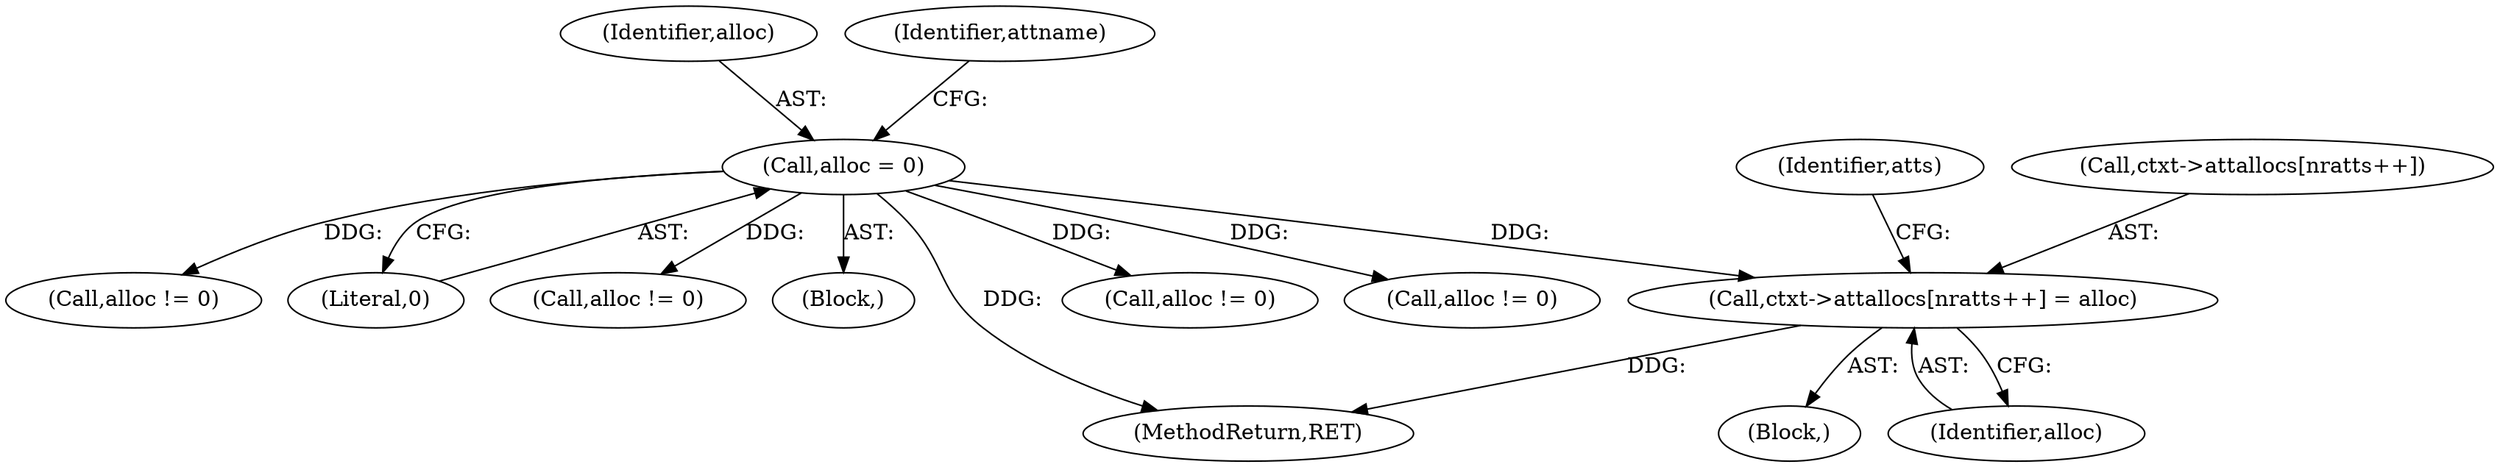 digraph "0_Chrome_d0947db40187f4708c58e64cbd6013faf9eddeed_33@array" {
"1000750" [label="(Call,ctxt->attallocs[nratts++] = alloc)"];
"1000303" [label="(Call,alloc = 0)"];
"1000303" [label="(Call,alloc = 0)"];
"1000792" [label="(Call,alloc != 0)"];
"1000760" [label="(Identifier,atts)"];
"1000304" [label="(Identifier,alloc)"];
"1000498" [label="(Call,alloc != 0)"];
"1000757" [label="(Identifier,alloc)"];
"1000334" [label="(Call,alloc != 0)"];
"1000305" [label="(Literal,0)"];
"1000351" [label="(Block,)"];
"1000307" [label="(Identifier,attname)"];
"1000695" [label="(Call,alloc != 0)"];
"1000284" [label="(Block,)"];
"1000751" [label="(Call,ctxt->attallocs[nratts++])"];
"1001572" [label="(MethodReturn,RET)"];
"1000750" [label="(Call,ctxt->attallocs[nratts++] = alloc)"];
"1000750" -> "1000351"  [label="AST: "];
"1000750" -> "1000757"  [label="CFG: "];
"1000751" -> "1000750"  [label="AST: "];
"1000757" -> "1000750"  [label="AST: "];
"1000760" -> "1000750"  [label="CFG: "];
"1000750" -> "1001572"  [label="DDG: "];
"1000303" -> "1000750"  [label="DDG: "];
"1000303" -> "1000284"  [label="AST: "];
"1000303" -> "1000305"  [label="CFG: "];
"1000304" -> "1000303"  [label="AST: "];
"1000305" -> "1000303"  [label="AST: "];
"1000307" -> "1000303"  [label="CFG: "];
"1000303" -> "1001572"  [label="DDG: "];
"1000303" -> "1000334"  [label="DDG: "];
"1000303" -> "1000498"  [label="DDG: "];
"1000303" -> "1000695"  [label="DDG: "];
"1000303" -> "1000792"  [label="DDG: "];
}
